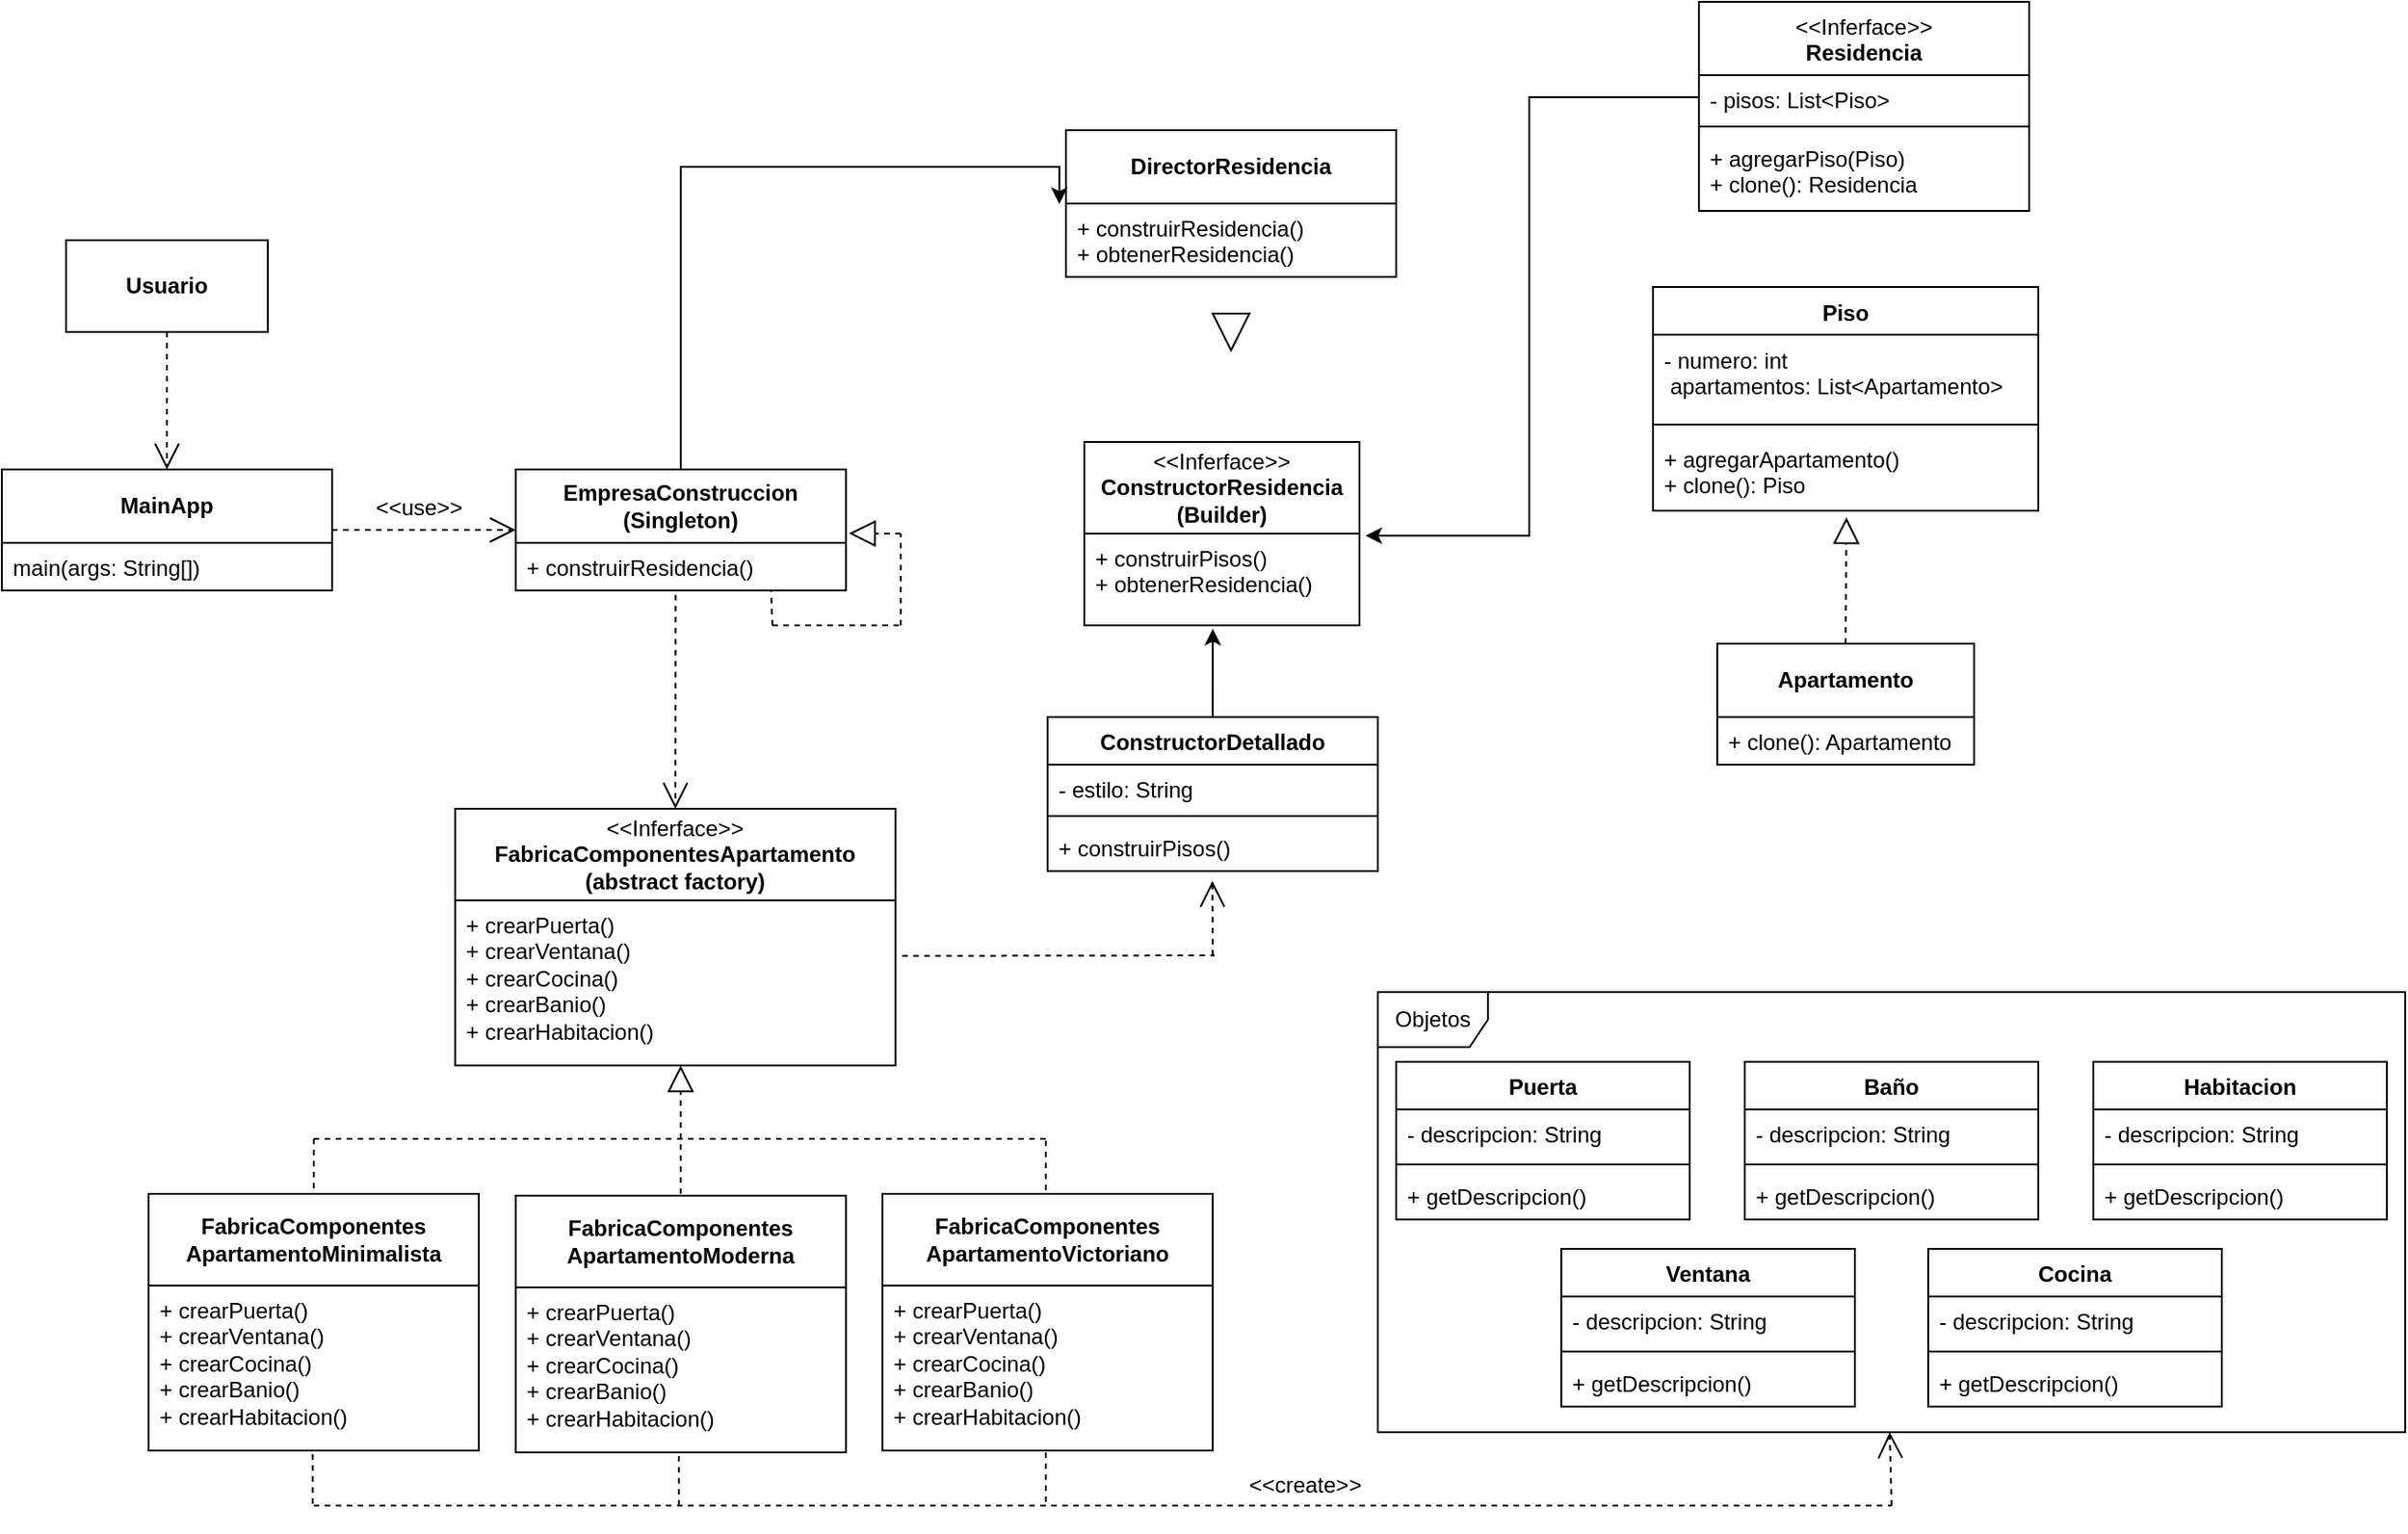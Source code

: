 <mxfile version="26.1.1">
  <diagram id="C5RBs43oDa-KdzZeNtuy" name="Page-1">
    <mxGraphModel dx="1216" dy="501" grid="1" gridSize="10" guides="1" tooltips="1" connect="1" arrows="1" fold="1" page="1" pageScale="1" pageWidth="827" pageHeight="1169" math="0" shadow="0">
      <root>
        <mxCell id="WIyWlLk6GJQsqaUBKTNV-0" />
        <mxCell id="WIyWlLk6GJQsqaUBKTNV-1" parent="WIyWlLk6GJQsqaUBKTNV-0" />
        <mxCell id="4NDoe3Q7L930IOSC8Iq2-6" value="&lt;b&gt;EmpresaConstruccion (Singleton)&lt;/b&gt;" style="swimlane;fontStyle=0;childLayout=stackLayout;horizontal=1;startSize=40;fillColor=none;horizontalStack=0;resizeParent=1;resizeParentMax=0;resizeLast=0;collapsible=1;marginBottom=0;whiteSpace=wrap;html=1;" vertex="1" parent="WIyWlLk6GJQsqaUBKTNV-1">
          <mxGeometry x="310.13" y="335" width="180" height="66" as="geometry">
            <mxRectangle x="310.13" y="335" width="230" height="40" as="alternateBounds" />
          </mxGeometry>
        </mxCell>
        <mxCell id="4NDoe3Q7L930IOSC8Iq2-7" value="&lt;div&gt;+ construirResidencia()&lt;/div&gt;" style="text;strokeColor=none;fillColor=none;align=left;verticalAlign=top;spacingLeft=4;spacingRight=4;overflow=hidden;rotatable=0;points=[[0,0.5],[1,0.5]];portConstraint=eastwest;whiteSpace=wrap;html=1;" vertex="1" parent="4NDoe3Q7L930IOSC8Iq2-6">
          <mxGeometry y="40" width="180" height="26" as="geometry" />
        </mxCell>
        <mxCell id="4NDoe3Q7L930IOSC8Iq2-10" value="&lt;b&gt;Usuario&lt;/b&gt;" style="html=1;whiteSpace=wrap;" vertex="1" parent="WIyWlLk6GJQsqaUBKTNV-1">
          <mxGeometry x="65" y="210" width="110" height="50" as="geometry" />
        </mxCell>
        <mxCell id="4NDoe3Q7L930IOSC8Iq2-17" value="&lt;div&gt;&amp;lt;&amp;lt;Inferface&amp;gt;&amp;gt;&lt;/div&gt;&lt;span style=&quot;font-weight: 700;&quot;&gt;FabricaComponentesApartamento&lt;/span&gt;&lt;div&gt;&lt;b&gt;(abstract factory&lt;/b&gt;&lt;b style=&quot;background-color: transparent; color: light-dark(rgb(0, 0, 0), rgb(255, 255, 255));&quot;&gt;)&lt;/b&gt;&lt;/div&gt;" style="swimlane;fontStyle=0;childLayout=stackLayout;horizontal=1;startSize=50;fillColor=none;horizontalStack=0;resizeParent=1;resizeParentMax=0;resizeLast=0;collapsible=1;marginBottom=0;whiteSpace=wrap;html=1;" vertex="1" parent="WIyWlLk6GJQsqaUBKTNV-1">
          <mxGeometry x="277.13" y="520" width="240" height="140" as="geometry" />
        </mxCell>
        <mxCell id="4NDoe3Q7L930IOSC8Iq2-18" value="&lt;div&gt;+ crearPuerta()&lt;/div&gt;&lt;div&gt;+ crearVentana()&lt;/div&gt;&lt;div&gt;+ crearCocina()&lt;/div&gt;&lt;div&gt;+ crearBanio()&lt;/div&gt;&lt;div&gt;+ crearHabitacion()&lt;/div&gt;" style="text;strokeColor=none;fillColor=none;align=left;verticalAlign=top;spacingLeft=4;spacingRight=4;overflow=hidden;rotatable=0;points=[[0,0.5],[1,0.5]];portConstraint=eastwest;whiteSpace=wrap;html=1;" vertex="1" parent="4NDoe3Q7L930IOSC8Iq2-17">
          <mxGeometry y="50" width="240" height="90" as="geometry" />
        </mxCell>
        <mxCell id="4NDoe3Q7L930IOSC8Iq2-23" value="&lt;b&gt;FabricaComponentes&lt;/b&gt;&lt;div&gt;&lt;b&gt;ApartamentoMinimalista&lt;/b&gt;&lt;/div&gt;" style="swimlane;fontStyle=0;childLayout=stackLayout;horizontal=1;startSize=50;fillColor=none;horizontalStack=0;resizeParent=1;resizeParentMax=0;resizeLast=0;collapsible=1;marginBottom=0;whiteSpace=wrap;html=1;" vertex="1" parent="WIyWlLk6GJQsqaUBKTNV-1">
          <mxGeometry x="110" y="730" width="180" height="140" as="geometry" />
        </mxCell>
        <mxCell id="4NDoe3Q7L930IOSC8Iq2-24" value="&lt;div&gt;+ crearPuerta()&lt;/div&gt;&lt;div&gt;+ crearVentana()&lt;/div&gt;&lt;div&gt;+ crearCocina()&lt;/div&gt;&lt;div&gt;+ crearBanio()&lt;/div&gt;&lt;div&gt;+ crearHabitacion()&lt;/div&gt;" style="text;strokeColor=none;fillColor=none;align=left;verticalAlign=top;spacingLeft=4;spacingRight=4;overflow=hidden;rotatable=0;points=[[0,0.5],[1,0.5]];portConstraint=eastwest;whiteSpace=wrap;html=1;" vertex="1" parent="4NDoe3Q7L930IOSC8Iq2-23">
          <mxGeometry y="50" width="180" height="90" as="geometry" />
        </mxCell>
        <mxCell id="4NDoe3Q7L930IOSC8Iq2-25" value="&lt;b&gt;FabricaComponentes&lt;/b&gt;&lt;div&gt;&lt;b&gt;ApartamentoModerna&lt;/b&gt;&lt;/div&gt;" style="swimlane;fontStyle=0;childLayout=stackLayout;horizontal=1;startSize=50;fillColor=none;horizontalStack=0;resizeParent=1;resizeParentMax=0;resizeLast=0;collapsible=1;marginBottom=0;whiteSpace=wrap;html=1;" vertex="1" parent="WIyWlLk6GJQsqaUBKTNV-1">
          <mxGeometry x="310.13" y="731" width="180" height="140" as="geometry" />
        </mxCell>
        <mxCell id="4NDoe3Q7L930IOSC8Iq2-26" value="&lt;div&gt;+ crearPuerta()&lt;/div&gt;&lt;div&gt;+ crearVentana()&lt;/div&gt;&lt;div&gt;+ crearCocina()&lt;/div&gt;&lt;div&gt;+ crearBanio()&lt;/div&gt;&lt;div&gt;+ crearHabitacion()&lt;/div&gt;" style="text;strokeColor=none;fillColor=none;align=left;verticalAlign=top;spacingLeft=4;spacingRight=4;overflow=hidden;rotatable=0;points=[[0,0.5],[1,0.5]];portConstraint=eastwest;whiteSpace=wrap;html=1;" vertex="1" parent="4NDoe3Q7L930IOSC8Iq2-25">
          <mxGeometry y="50" width="180" height="90" as="geometry" />
        </mxCell>
        <mxCell id="4NDoe3Q7L930IOSC8Iq2-27" value="&lt;b&gt;FabricaComponentes&lt;/b&gt;&lt;div&gt;&lt;b&gt;ApartamentoVictoriano&lt;/b&gt;&lt;/div&gt;" style="swimlane;fontStyle=0;childLayout=stackLayout;horizontal=1;startSize=50;fillColor=none;horizontalStack=0;resizeParent=1;resizeParentMax=0;resizeLast=0;collapsible=1;marginBottom=0;whiteSpace=wrap;html=1;" vertex="1" parent="WIyWlLk6GJQsqaUBKTNV-1">
          <mxGeometry x="510" y="730" width="180" height="140" as="geometry" />
        </mxCell>
        <mxCell id="4NDoe3Q7L930IOSC8Iq2-28" value="&lt;div&gt;+ crearPuerta()&lt;/div&gt;&lt;div&gt;+ crearVentana()&lt;/div&gt;&lt;div&gt;+ crearCocina()&lt;/div&gt;&lt;div&gt;+ crearBanio()&lt;/div&gt;&lt;div&gt;+ crearHabitacion()&lt;/div&gt;" style="text;strokeColor=none;fillColor=none;align=left;verticalAlign=top;spacingLeft=4;spacingRight=4;overflow=hidden;rotatable=0;points=[[0,0.5],[1,0.5]];portConstraint=eastwest;whiteSpace=wrap;html=1;" vertex="1" parent="4NDoe3Q7L930IOSC8Iq2-27">
          <mxGeometry y="50" width="180" height="90" as="geometry" />
        </mxCell>
        <mxCell id="4NDoe3Q7L930IOSC8Iq2-44" value="Cocina" style="swimlane;fontStyle=1;align=center;verticalAlign=top;childLayout=stackLayout;horizontal=1;startSize=26;horizontalStack=0;resizeParent=1;resizeParentMax=0;resizeLast=0;collapsible=1;marginBottom=0;whiteSpace=wrap;html=1;" vertex="1" parent="WIyWlLk6GJQsqaUBKTNV-1">
          <mxGeometry x="1080" y="760" width="160" height="86" as="geometry" />
        </mxCell>
        <mxCell id="4NDoe3Q7L930IOSC8Iq2-45" value="- descripcion: String" style="text;strokeColor=none;fillColor=none;align=left;verticalAlign=top;spacingLeft=4;spacingRight=4;overflow=hidden;rotatable=0;points=[[0,0.5],[1,0.5]];portConstraint=eastwest;whiteSpace=wrap;html=1;" vertex="1" parent="4NDoe3Q7L930IOSC8Iq2-44">
          <mxGeometry y="26" width="160" height="26" as="geometry" />
        </mxCell>
        <mxCell id="4NDoe3Q7L930IOSC8Iq2-46" value="" style="line;strokeWidth=1;fillColor=none;align=left;verticalAlign=middle;spacingTop=-1;spacingLeft=3;spacingRight=3;rotatable=0;labelPosition=right;points=[];portConstraint=eastwest;strokeColor=inherit;" vertex="1" parent="4NDoe3Q7L930IOSC8Iq2-44">
          <mxGeometry y="52" width="160" height="8" as="geometry" />
        </mxCell>
        <mxCell id="4NDoe3Q7L930IOSC8Iq2-47" value="+ getDescripcion()" style="text;strokeColor=none;fillColor=none;align=left;verticalAlign=top;spacingLeft=4;spacingRight=4;overflow=hidden;rotatable=0;points=[[0,0.5],[1,0.5]];portConstraint=eastwest;whiteSpace=wrap;html=1;" vertex="1" parent="4NDoe3Q7L930IOSC8Iq2-44">
          <mxGeometry y="60" width="160" height="26" as="geometry" />
        </mxCell>
        <mxCell id="4NDoe3Q7L930IOSC8Iq2-48" value="Baño" style="swimlane;fontStyle=1;align=center;verticalAlign=top;childLayout=stackLayout;horizontal=1;startSize=26;horizontalStack=0;resizeParent=1;resizeParentMax=0;resizeLast=0;collapsible=1;marginBottom=0;whiteSpace=wrap;html=1;" vertex="1" parent="WIyWlLk6GJQsqaUBKTNV-1">
          <mxGeometry x="980.0" y="658" width="160" height="86" as="geometry" />
        </mxCell>
        <mxCell id="4NDoe3Q7L930IOSC8Iq2-49" value="- descripcion: String" style="text;strokeColor=none;fillColor=none;align=left;verticalAlign=top;spacingLeft=4;spacingRight=4;overflow=hidden;rotatable=0;points=[[0,0.5],[1,0.5]];portConstraint=eastwest;whiteSpace=wrap;html=1;" vertex="1" parent="4NDoe3Q7L930IOSC8Iq2-48">
          <mxGeometry y="26" width="160" height="26" as="geometry" />
        </mxCell>
        <mxCell id="4NDoe3Q7L930IOSC8Iq2-50" value="" style="line;strokeWidth=1;fillColor=none;align=left;verticalAlign=middle;spacingTop=-1;spacingLeft=3;spacingRight=3;rotatable=0;labelPosition=right;points=[];portConstraint=eastwest;strokeColor=inherit;" vertex="1" parent="4NDoe3Q7L930IOSC8Iq2-48">
          <mxGeometry y="52" width="160" height="8" as="geometry" />
        </mxCell>
        <mxCell id="4NDoe3Q7L930IOSC8Iq2-51" value="+ getDescripcion()" style="text;strokeColor=none;fillColor=none;align=left;verticalAlign=top;spacingLeft=4;spacingRight=4;overflow=hidden;rotatable=0;points=[[0,0.5],[1,0.5]];portConstraint=eastwest;whiteSpace=wrap;html=1;" vertex="1" parent="4NDoe3Q7L930IOSC8Iq2-48">
          <mxGeometry y="60" width="160" height="26" as="geometry" />
        </mxCell>
        <mxCell id="4NDoe3Q7L930IOSC8Iq2-56" value="&lt;div&gt;&amp;lt;&amp;lt;Inferface&amp;gt;&amp;gt;&lt;/div&gt;&lt;b&gt;ConstructorResidencia&lt;/b&gt;&lt;div&gt;&lt;b&gt;(Builder)&lt;/b&gt;&lt;/div&gt;" style="swimlane;fontStyle=0;childLayout=stackLayout;horizontal=1;startSize=50;fillColor=none;horizontalStack=0;resizeParent=1;resizeParentMax=0;resizeLast=0;collapsible=1;marginBottom=0;whiteSpace=wrap;html=1;" vertex="1" parent="WIyWlLk6GJQsqaUBKTNV-1">
          <mxGeometry x="620" y="320" width="150" height="100" as="geometry" />
        </mxCell>
        <mxCell id="4NDoe3Q7L930IOSC8Iq2-57" value="&lt;div&gt;+ construirPisos()&lt;/div&gt;&lt;div&gt;&lt;span style=&quot;background-color: transparent; color: light-dark(rgb(0, 0, 0), rgb(255, 255, 255));&quot;&gt;+ obtenerResidencia()&lt;/span&gt;&lt;/div&gt;" style="text;strokeColor=none;fillColor=none;align=left;verticalAlign=top;spacingLeft=4;spacingRight=4;overflow=hidden;rotatable=0;points=[[0,0.5],[1,0.5]];portConstraint=eastwest;whiteSpace=wrap;html=1;" vertex="1" parent="4NDoe3Q7L930IOSC8Iq2-56">
          <mxGeometry y="50" width="150" height="50" as="geometry" />
        </mxCell>
        <mxCell id="4NDoe3Q7L930IOSC8Iq2-61" value="" style="triangle;whiteSpace=wrap;html=1;rotation=90;" vertex="1" parent="WIyWlLk6GJQsqaUBKTNV-1">
          <mxGeometry x="690" y="250" width="20" height="20" as="geometry" />
        </mxCell>
        <mxCell id="4NDoe3Q7L930IOSC8Iq2-63" value="ConstructorDetallado" style="swimlane;fontStyle=1;align=center;verticalAlign=top;childLayout=stackLayout;horizontal=1;startSize=26;horizontalStack=0;resizeParent=1;resizeParentMax=0;resizeLast=0;collapsible=1;marginBottom=0;whiteSpace=wrap;html=1;" vertex="1" parent="WIyWlLk6GJQsqaUBKTNV-1">
          <mxGeometry x="600" y="470" width="180" height="84" as="geometry" />
        </mxCell>
        <mxCell id="4NDoe3Q7L930IOSC8Iq2-64" value="&lt;div&gt;&lt;span style=&quot;background-color: transparent; color: light-dark(rgb(0, 0, 0), rgb(255, 255, 255));&quot;&gt;- estilo: String&lt;/span&gt;&lt;/div&gt;" style="text;strokeColor=none;fillColor=none;align=left;verticalAlign=top;spacingLeft=4;spacingRight=4;overflow=hidden;rotatable=0;points=[[0,0.5],[1,0.5]];portConstraint=eastwest;whiteSpace=wrap;html=1;" vertex="1" parent="4NDoe3Q7L930IOSC8Iq2-63">
          <mxGeometry y="26" width="180" height="24" as="geometry" />
        </mxCell>
        <mxCell id="4NDoe3Q7L930IOSC8Iq2-65" value="" style="line;strokeWidth=1;fillColor=none;align=left;verticalAlign=middle;spacingTop=-1;spacingLeft=3;spacingRight=3;rotatable=0;labelPosition=right;points=[];portConstraint=eastwest;strokeColor=inherit;" vertex="1" parent="4NDoe3Q7L930IOSC8Iq2-63">
          <mxGeometry y="50" width="180" height="8" as="geometry" />
        </mxCell>
        <mxCell id="4NDoe3Q7L930IOSC8Iq2-66" value="+ construirPisos()" style="text;strokeColor=none;fillColor=none;align=left;verticalAlign=top;spacingLeft=4;spacingRight=4;overflow=hidden;rotatable=0;points=[[0,0.5],[1,0.5]];portConstraint=eastwest;whiteSpace=wrap;html=1;" vertex="1" parent="4NDoe3Q7L930IOSC8Iq2-63">
          <mxGeometry y="58" width="180" height="26" as="geometry" />
        </mxCell>
        <mxCell id="4NDoe3Q7L930IOSC8Iq2-71" value="&lt;b&gt;DirectorResidencia&lt;/b&gt;" style="swimlane;fontStyle=0;childLayout=stackLayout;horizontal=1;startSize=40;fillColor=none;horizontalStack=0;resizeParent=1;resizeParentMax=0;resizeLast=0;collapsible=1;marginBottom=0;whiteSpace=wrap;html=1;" vertex="1" parent="WIyWlLk6GJQsqaUBKTNV-1">
          <mxGeometry x="610" y="150" width="180" height="80" as="geometry" />
        </mxCell>
        <mxCell id="4NDoe3Q7L930IOSC8Iq2-72" value="&lt;div&gt;+ construirResidencia()&lt;/div&gt;&lt;div&gt;&lt;span style=&quot;background-color: transparent; color: light-dark(rgb(0, 0, 0), rgb(255, 255, 255));&quot;&gt;+ obtenerResidencia()&lt;/span&gt;&lt;/div&gt;" style="text;strokeColor=none;fillColor=none;align=left;verticalAlign=top;spacingLeft=4;spacingRight=4;overflow=hidden;rotatable=0;points=[[0,0.5],[1,0.5]];portConstraint=eastwest;whiteSpace=wrap;html=1;" vertex="1" parent="4NDoe3Q7L930IOSC8Iq2-71">
          <mxGeometry y="40" width="180" height="40" as="geometry" />
        </mxCell>
        <mxCell id="4NDoe3Q7L930IOSC8Iq2-75" value="&lt;div&gt;&lt;span style=&quot;font-weight: 400;&quot;&gt;&amp;lt;&amp;lt;Inferface&amp;gt;&amp;gt;&lt;/span&gt;&lt;/div&gt;Residencia" style="swimlane;fontStyle=1;align=center;verticalAlign=top;childLayout=stackLayout;horizontal=1;startSize=40;horizontalStack=0;resizeParent=1;resizeParentMax=0;resizeLast=0;collapsible=1;marginBottom=0;whiteSpace=wrap;html=1;" vertex="1" parent="WIyWlLk6GJQsqaUBKTNV-1">
          <mxGeometry x="955" y="80" width="180" height="114" as="geometry" />
        </mxCell>
        <mxCell id="4NDoe3Q7L930IOSC8Iq2-76" value="- pisos: List&amp;lt;Piso&amp;gt;" style="text;strokeColor=none;fillColor=none;align=left;verticalAlign=top;spacingLeft=4;spacingRight=4;overflow=hidden;rotatable=0;points=[[0,0.5],[1,0.5]];portConstraint=eastwest;whiteSpace=wrap;html=1;" vertex="1" parent="4NDoe3Q7L930IOSC8Iq2-75">
          <mxGeometry y="40" width="180" height="24" as="geometry" />
        </mxCell>
        <mxCell id="4NDoe3Q7L930IOSC8Iq2-77" value="" style="line;strokeWidth=1;fillColor=none;align=left;verticalAlign=middle;spacingTop=-1;spacingLeft=3;spacingRight=3;rotatable=0;labelPosition=right;points=[];portConstraint=eastwest;strokeColor=inherit;" vertex="1" parent="4NDoe3Q7L930IOSC8Iq2-75">
          <mxGeometry y="64" width="180" height="8" as="geometry" />
        </mxCell>
        <mxCell id="4NDoe3Q7L930IOSC8Iq2-78" value="&lt;div&gt;+ agregarPiso(Piso)&lt;/div&gt;&lt;div&gt;+ clone(): Residencia&lt;/div&gt;" style="text;strokeColor=none;fillColor=none;align=left;verticalAlign=top;spacingLeft=4;spacingRight=4;overflow=hidden;rotatable=0;points=[[0,0.5],[1,0.5]];portConstraint=eastwest;whiteSpace=wrap;html=1;" vertex="1" parent="4NDoe3Q7L930IOSC8Iq2-75">
          <mxGeometry y="72" width="180" height="42" as="geometry" />
        </mxCell>
        <mxCell id="4NDoe3Q7L930IOSC8Iq2-79" value="Piso" style="swimlane;fontStyle=1;align=center;verticalAlign=top;childLayout=stackLayout;horizontal=1;startSize=26;horizontalStack=0;resizeParent=1;resizeParentMax=0;resizeLast=0;collapsible=1;marginBottom=0;whiteSpace=wrap;html=1;" vertex="1" parent="WIyWlLk6GJQsqaUBKTNV-1">
          <mxGeometry x="930" y="235.5" width="210" height="122" as="geometry" />
        </mxCell>
        <mxCell id="4NDoe3Q7L930IOSC8Iq2-80" value="&lt;div&gt;- numero: int&lt;/div&gt;&lt;div&gt;&lt;span style=&quot;background-color: transparent; color: light-dark(rgb(0, 0, 0), rgb(255, 255, 255));&quot;&gt;&amp;nbsp;apartamentos: List&amp;lt;Apartamento&amp;gt;&lt;/span&gt;&lt;/div&gt;" style="text;strokeColor=none;fillColor=none;align=left;verticalAlign=top;spacingLeft=4;spacingRight=4;overflow=hidden;rotatable=0;points=[[0,0.5],[1,0.5]];portConstraint=eastwest;whiteSpace=wrap;html=1;" vertex="1" parent="4NDoe3Q7L930IOSC8Iq2-79">
          <mxGeometry y="26" width="210" height="44" as="geometry" />
        </mxCell>
        <mxCell id="4NDoe3Q7L930IOSC8Iq2-81" value="" style="line;strokeWidth=1;fillColor=none;align=left;verticalAlign=middle;spacingTop=-1;spacingLeft=3;spacingRight=3;rotatable=0;labelPosition=right;points=[];portConstraint=eastwest;strokeColor=inherit;" vertex="1" parent="4NDoe3Q7L930IOSC8Iq2-79">
          <mxGeometry y="70" width="210" height="10" as="geometry" />
        </mxCell>
        <mxCell id="4NDoe3Q7L930IOSC8Iq2-82" value="&lt;div&gt;+ agregarApartamento()&lt;/div&gt;&lt;div&gt;+ clone(): Piso&lt;/div&gt;" style="text;strokeColor=none;fillColor=none;align=left;verticalAlign=top;spacingLeft=4;spacingRight=4;overflow=hidden;rotatable=0;points=[[0,0.5],[1,0.5]];portConstraint=eastwest;whiteSpace=wrap;html=1;" vertex="1" parent="4NDoe3Q7L930IOSC8Iq2-79">
          <mxGeometry y="80" width="210" height="42" as="geometry" />
        </mxCell>
        <mxCell id="4NDoe3Q7L930IOSC8Iq2-91" value="" style="endArrow=classic;html=1;rounded=0;exitX=0.5;exitY=0;exitDx=0;exitDy=0;entryX=0.467;entryY=1.038;entryDx=0;entryDy=0;entryPerimeter=0;" edge="1" parent="WIyWlLk6GJQsqaUBKTNV-1" source="4NDoe3Q7L930IOSC8Iq2-63" target="4NDoe3Q7L930IOSC8Iq2-57">
          <mxGeometry width="50" height="50" relative="1" as="geometry">
            <mxPoint x="680" y="410" as="sourcePoint" />
            <mxPoint x="730" y="360" as="targetPoint" />
          </mxGeometry>
        </mxCell>
        <mxCell id="4NDoe3Q7L930IOSC8Iq2-92" style="edgeStyle=orthogonalEdgeStyle;rounded=0;orthogonalLoop=1;jettySize=auto;html=1;entryX=-0.02;entryY=0.006;entryDx=0;entryDy=0;entryPerimeter=0;" edge="1" parent="WIyWlLk6GJQsqaUBKTNV-1" source="4NDoe3Q7L930IOSC8Iq2-6" target="4NDoe3Q7L930IOSC8Iq2-72">
          <mxGeometry relative="1" as="geometry" />
        </mxCell>
        <mxCell id="4NDoe3Q7L930IOSC8Iq2-99" value="Objetos" style="shape=umlFrame;whiteSpace=wrap;html=1;pointerEvents=0;" vertex="1" parent="WIyWlLk6GJQsqaUBKTNV-1">
          <mxGeometry x="780" y="620" width="560" height="240" as="geometry" />
        </mxCell>
        <mxCell id="4NDoe3Q7L930IOSC8Iq2-101" value="&lt;b&gt;MainApp&lt;/b&gt;" style="swimlane;fontStyle=0;childLayout=stackLayout;horizontal=1;startSize=40;fillColor=none;horizontalStack=0;resizeParent=1;resizeParentMax=0;resizeLast=0;collapsible=1;marginBottom=0;whiteSpace=wrap;html=1;" vertex="1" parent="WIyWlLk6GJQsqaUBKTNV-1">
          <mxGeometry x="30.0" y="335" width="180" height="66" as="geometry" />
        </mxCell>
        <mxCell id="4NDoe3Q7L930IOSC8Iq2-102" value="&lt;div&gt;main(args: String[])&lt;/div&gt;" style="text;strokeColor=none;fillColor=none;align=left;verticalAlign=top;spacingLeft=4;spacingRight=4;overflow=hidden;rotatable=0;points=[[0,0.5],[1,0.5]];portConstraint=eastwest;whiteSpace=wrap;html=1;" vertex="1" parent="4NDoe3Q7L930IOSC8Iq2-101">
          <mxGeometry y="40" width="180" height="26" as="geometry" />
        </mxCell>
        <mxCell id="4NDoe3Q7L930IOSC8Iq2-105" style="edgeStyle=orthogonalEdgeStyle;rounded=0;orthogonalLoop=1;jettySize=auto;html=1;entryX=1.022;entryY=0.022;entryDx=0;entryDy=0;entryPerimeter=0;" edge="1" parent="WIyWlLk6GJQsqaUBKTNV-1" source="4NDoe3Q7L930IOSC8Iq2-76" target="4NDoe3Q7L930IOSC8Iq2-57">
          <mxGeometry relative="1" as="geometry" />
        </mxCell>
        <mxCell id="4NDoe3Q7L930IOSC8Iq2-112" value="" style="endArrow=open;endSize=12;dashed=1;html=1;rounded=0;exitX=0.5;exitY=1;exitDx=0;exitDy=0;entryX=0.5;entryY=0;entryDx=0;entryDy=0;" edge="1" parent="WIyWlLk6GJQsqaUBKTNV-1" source="4NDoe3Q7L930IOSC8Iq2-10" target="4NDoe3Q7L930IOSC8Iq2-101">
          <mxGeometry width="160" relative="1" as="geometry">
            <mxPoint x="100" y="279.17" as="sourcePoint" />
            <mxPoint x="260" y="279.17" as="targetPoint" />
          </mxGeometry>
        </mxCell>
        <mxCell id="4NDoe3Q7L930IOSC8Iq2-113" value="" style="endArrow=open;endSize=12;dashed=1;html=1;rounded=0;exitX=1;exitY=0.5;exitDx=0;exitDy=0;entryX=0;entryY=0.5;entryDx=0;entryDy=0;" edge="1" parent="WIyWlLk6GJQsqaUBKTNV-1" source="4NDoe3Q7L930IOSC8Iq2-101" target="4NDoe3Q7L930IOSC8Iq2-6">
          <mxGeometry width="160" relative="1" as="geometry">
            <mxPoint x="150" y="270" as="sourcePoint" />
            <mxPoint x="150" y="345" as="targetPoint" />
          </mxGeometry>
        </mxCell>
        <mxCell id="4NDoe3Q7L930IOSC8Iq2-116" value="&lt;span style=&quot;font-weight: 400;&quot;&gt;&amp;lt;&amp;lt;use&amp;gt;&amp;gt;&lt;/span&gt;" style="text;align=center;fontStyle=1;verticalAlign=middle;spacingLeft=3;spacingRight=3;strokeColor=none;rotatable=0;points=[[0,0.5],[1,0.5]];portConstraint=eastwest;html=1;" vertex="1" parent="WIyWlLk6GJQsqaUBKTNV-1">
          <mxGeometry x="217" y="343" width="80" height="26" as="geometry" />
        </mxCell>
        <mxCell id="4NDoe3Q7L930IOSC8Iq2-117" value="" style="endArrow=block;dashed=1;endFill=0;endSize=12;html=1;rounded=0;entryX=1.009;entryY=-0.197;entryDx=0;entryDy=0;entryPerimeter=0;" edge="1" parent="WIyWlLk6GJQsqaUBKTNV-1" target="4NDoe3Q7L930IOSC8Iq2-7">
          <mxGeometry width="160" relative="1" as="geometry">
            <mxPoint x="520" y="370" as="sourcePoint" />
            <mxPoint x="550" y="380" as="targetPoint" />
          </mxGeometry>
        </mxCell>
        <mxCell id="4NDoe3Q7L930IOSC8Iq2-119" value="" style="endArrow=none;dashed=1;html=1;rounded=0;entryX=0.773;entryY=1.024;entryDx=0;entryDy=0;entryPerimeter=0;" edge="1" parent="WIyWlLk6GJQsqaUBKTNV-1" target="4NDoe3Q7L930IOSC8Iq2-7">
          <mxGeometry width="50" height="50" relative="1" as="geometry">
            <mxPoint x="450" y="420" as="sourcePoint" />
            <mxPoint x="530" y="420" as="targetPoint" />
          </mxGeometry>
        </mxCell>
        <mxCell id="4NDoe3Q7L930IOSC8Iq2-120" value="" style="endArrow=none;dashed=1;html=1;rounded=0;" edge="1" parent="WIyWlLk6GJQsqaUBKTNV-1">
          <mxGeometry width="50" height="50" relative="1" as="geometry">
            <mxPoint x="450" y="420" as="sourcePoint" />
            <mxPoint x="520" y="420" as="targetPoint" />
          </mxGeometry>
        </mxCell>
        <mxCell id="4NDoe3Q7L930IOSC8Iq2-121" value="" style="endArrow=none;dashed=1;html=1;rounded=0;" edge="1" parent="WIyWlLk6GJQsqaUBKTNV-1">
          <mxGeometry width="50" height="50" relative="1" as="geometry">
            <mxPoint x="520" y="420" as="sourcePoint" />
            <mxPoint x="520" y="370" as="targetPoint" />
          </mxGeometry>
        </mxCell>
        <mxCell id="4NDoe3Q7L930IOSC8Iq2-124" value="" style="endArrow=open;endSize=12;dashed=1;html=1;rounded=0;exitX=0.484;exitY=1.089;exitDx=0;exitDy=0;exitPerimeter=0;entryX=0.5;entryY=0;entryDx=0;entryDy=0;" edge="1" parent="WIyWlLk6GJQsqaUBKTNV-1" source="4NDoe3Q7L930IOSC8Iq2-7" target="4NDoe3Q7L930IOSC8Iq2-17">
          <mxGeometry width="160" relative="1" as="geometry">
            <mxPoint x="330" y="510" as="sourcePoint" />
            <mxPoint x="490" y="510" as="targetPoint" />
          </mxGeometry>
        </mxCell>
        <mxCell id="4NDoe3Q7L930IOSC8Iq2-125" value="&lt;span style=&quot;font-weight: 400;&quot;&gt;&amp;lt;&amp;lt;create&amp;gt;&amp;gt;&lt;/span&gt;" style="text;align=center;fontStyle=1;verticalAlign=middle;spacingLeft=3;spacingRight=3;strokeColor=none;rotatable=0;points=[[0,0.5],[1,0.5]];portConstraint=eastwest;html=1;" vertex="1" parent="WIyWlLk6GJQsqaUBKTNV-1">
          <mxGeometry x="700" y="876" width="80" height="26" as="geometry" />
        </mxCell>
        <mxCell id="4NDoe3Q7L930IOSC8Iq2-127" value="" style="endArrow=block;dashed=1;endFill=0;endSize=12;html=1;rounded=0;" edge="1" parent="WIyWlLk6GJQsqaUBKTNV-1">
          <mxGeometry width="160" relative="1" as="geometry">
            <mxPoint x="400" y="700" as="sourcePoint" />
            <mxPoint x="400" y="660" as="targetPoint" />
          </mxGeometry>
        </mxCell>
        <mxCell id="4NDoe3Q7L930IOSC8Iq2-130" value="" style="endArrow=none;dashed=1;html=1;rounded=0;" edge="1" parent="WIyWlLk6GJQsqaUBKTNV-1">
          <mxGeometry width="50" height="50" relative="1" as="geometry">
            <mxPoint x="200" y="700" as="sourcePoint" />
            <mxPoint x="600" y="700" as="targetPoint" />
          </mxGeometry>
        </mxCell>
        <mxCell id="4NDoe3Q7L930IOSC8Iq2-131" value="" style="endArrow=none;dashed=1;html=1;rounded=0;" edge="1" parent="WIyWlLk6GJQsqaUBKTNV-1">
          <mxGeometry width="50" height="50" relative="1" as="geometry">
            <mxPoint x="400" y="730" as="sourcePoint" />
            <mxPoint x="400" y="700" as="targetPoint" />
          </mxGeometry>
        </mxCell>
        <mxCell id="4NDoe3Q7L930IOSC8Iq2-132" value="" style="endArrow=none;dashed=1;html=1;rounded=0;" edge="1" parent="WIyWlLk6GJQsqaUBKTNV-1">
          <mxGeometry width="50" height="50" relative="1" as="geometry">
            <mxPoint x="599" y="728" as="sourcePoint" />
            <mxPoint x="599" y="698" as="targetPoint" />
          </mxGeometry>
        </mxCell>
        <mxCell id="4NDoe3Q7L930IOSC8Iq2-133" value="" style="endArrow=none;dashed=1;html=1;rounded=0;" edge="1" parent="WIyWlLk6GJQsqaUBKTNV-1">
          <mxGeometry width="50" height="50" relative="1" as="geometry">
            <mxPoint x="200" y="727" as="sourcePoint" />
            <mxPoint x="200" y="697" as="targetPoint" />
          </mxGeometry>
        </mxCell>
        <mxCell id="4NDoe3Q7L930IOSC8Iq2-135" value="" style="endArrow=open;endSize=12;dashed=1;html=1;rounded=0;entryX=0.499;entryY=1.207;entryDx=0;entryDy=0;entryPerimeter=0;" edge="1" parent="WIyWlLk6GJQsqaUBKTNV-1" target="4NDoe3Q7L930IOSC8Iq2-66">
          <mxGeometry width="160" relative="1" as="geometry">
            <mxPoint x="690" y="600" as="sourcePoint" />
            <mxPoint x="740" y="630" as="targetPoint" />
          </mxGeometry>
        </mxCell>
        <mxCell id="4NDoe3Q7L930IOSC8Iq2-136" value="" style="endArrow=none;dashed=1;html=1;rounded=0;exitX=1.011;exitY=0.292;exitDx=0;exitDy=0;exitPerimeter=0;" edge="1" parent="WIyWlLk6GJQsqaUBKTNV-1">
          <mxGeometry width="50" height="50" relative="1" as="geometry">
            <mxPoint x="520.77" y="600.28" as="sourcePoint" />
            <mxPoint x="691" y="600" as="targetPoint" />
          </mxGeometry>
        </mxCell>
        <mxCell id="4NDoe3Q7L930IOSC8Iq2-141" value="Habitacion" style="swimlane;fontStyle=1;align=center;verticalAlign=top;childLayout=stackLayout;horizontal=1;startSize=26;horizontalStack=0;resizeParent=1;resizeParentMax=0;resizeLast=0;collapsible=1;marginBottom=0;whiteSpace=wrap;html=1;" vertex="1" parent="WIyWlLk6GJQsqaUBKTNV-1">
          <mxGeometry x="1170" y="658" width="160" height="86" as="geometry" />
        </mxCell>
        <mxCell id="4NDoe3Q7L930IOSC8Iq2-142" value="- descripcion: String" style="text;strokeColor=none;fillColor=none;align=left;verticalAlign=top;spacingLeft=4;spacingRight=4;overflow=hidden;rotatable=0;points=[[0,0.5],[1,0.5]];portConstraint=eastwest;whiteSpace=wrap;html=1;" vertex="1" parent="4NDoe3Q7L930IOSC8Iq2-141">
          <mxGeometry y="26" width="160" height="26" as="geometry" />
        </mxCell>
        <mxCell id="4NDoe3Q7L930IOSC8Iq2-143" value="" style="line;strokeWidth=1;fillColor=none;align=left;verticalAlign=middle;spacingTop=-1;spacingLeft=3;spacingRight=3;rotatable=0;labelPosition=right;points=[];portConstraint=eastwest;strokeColor=inherit;" vertex="1" parent="4NDoe3Q7L930IOSC8Iq2-141">
          <mxGeometry y="52" width="160" height="8" as="geometry" />
        </mxCell>
        <mxCell id="4NDoe3Q7L930IOSC8Iq2-144" value="+ getDescripcion()" style="text;strokeColor=none;fillColor=none;align=left;verticalAlign=top;spacingLeft=4;spacingRight=4;overflow=hidden;rotatable=0;points=[[0,0.5],[1,0.5]];portConstraint=eastwest;whiteSpace=wrap;html=1;" vertex="1" parent="4NDoe3Q7L930IOSC8Iq2-141">
          <mxGeometry y="60" width="160" height="26" as="geometry" />
        </mxCell>
        <mxCell id="4NDoe3Q7L930IOSC8Iq2-145" value="Ventana" style="swimlane;fontStyle=1;align=center;verticalAlign=top;childLayout=stackLayout;horizontal=1;startSize=26;horizontalStack=0;resizeParent=1;resizeParentMax=0;resizeLast=0;collapsible=1;marginBottom=0;whiteSpace=wrap;html=1;" vertex="1" parent="WIyWlLk6GJQsqaUBKTNV-1">
          <mxGeometry x="880" y="760" width="160" height="86" as="geometry" />
        </mxCell>
        <mxCell id="4NDoe3Q7L930IOSC8Iq2-146" value="- descripcion: String" style="text;strokeColor=none;fillColor=none;align=left;verticalAlign=top;spacingLeft=4;spacingRight=4;overflow=hidden;rotatable=0;points=[[0,0.5],[1,0.5]];portConstraint=eastwest;whiteSpace=wrap;html=1;" vertex="1" parent="4NDoe3Q7L930IOSC8Iq2-145">
          <mxGeometry y="26" width="160" height="26" as="geometry" />
        </mxCell>
        <mxCell id="4NDoe3Q7L930IOSC8Iq2-147" value="" style="line;strokeWidth=1;fillColor=none;align=left;verticalAlign=middle;spacingTop=-1;spacingLeft=3;spacingRight=3;rotatable=0;labelPosition=right;points=[];portConstraint=eastwest;strokeColor=inherit;" vertex="1" parent="4NDoe3Q7L930IOSC8Iq2-145">
          <mxGeometry y="52" width="160" height="8" as="geometry" />
        </mxCell>
        <mxCell id="4NDoe3Q7L930IOSC8Iq2-148" value="+ getDescripcion()" style="text;strokeColor=none;fillColor=none;align=left;verticalAlign=top;spacingLeft=4;spacingRight=4;overflow=hidden;rotatable=0;points=[[0,0.5],[1,0.5]];portConstraint=eastwest;whiteSpace=wrap;html=1;" vertex="1" parent="4NDoe3Q7L930IOSC8Iq2-145">
          <mxGeometry y="60" width="160" height="26" as="geometry" />
        </mxCell>
        <mxCell id="4NDoe3Q7L930IOSC8Iq2-149" value="Puerta" style="swimlane;fontStyle=1;align=center;verticalAlign=top;childLayout=stackLayout;horizontal=1;startSize=26;horizontalStack=0;resizeParent=1;resizeParentMax=0;resizeLast=0;collapsible=1;marginBottom=0;whiteSpace=wrap;html=1;" vertex="1" parent="WIyWlLk6GJQsqaUBKTNV-1">
          <mxGeometry x="790" y="658" width="160" height="86" as="geometry" />
        </mxCell>
        <mxCell id="4NDoe3Q7L930IOSC8Iq2-150" value="- descripcion: String" style="text;strokeColor=none;fillColor=none;align=left;verticalAlign=top;spacingLeft=4;spacingRight=4;overflow=hidden;rotatable=0;points=[[0,0.5],[1,0.5]];portConstraint=eastwest;whiteSpace=wrap;html=1;" vertex="1" parent="4NDoe3Q7L930IOSC8Iq2-149">
          <mxGeometry y="26" width="160" height="26" as="geometry" />
        </mxCell>
        <mxCell id="4NDoe3Q7L930IOSC8Iq2-151" value="" style="line;strokeWidth=1;fillColor=none;align=left;verticalAlign=middle;spacingTop=-1;spacingLeft=3;spacingRight=3;rotatable=0;labelPosition=right;points=[];portConstraint=eastwest;strokeColor=inherit;" vertex="1" parent="4NDoe3Q7L930IOSC8Iq2-149">
          <mxGeometry y="52" width="160" height="8" as="geometry" />
        </mxCell>
        <mxCell id="4NDoe3Q7L930IOSC8Iq2-152" value="+ getDescripcion()" style="text;strokeColor=none;fillColor=none;align=left;verticalAlign=top;spacingLeft=4;spacingRight=4;overflow=hidden;rotatable=0;points=[[0,0.5],[1,0.5]];portConstraint=eastwest;whiteSpace=wrap;html=1;" vertex="1" parent="4NDoe3Q7L930IOSC8Iq2-149">
          <mxGeometry y="60" width="160" height="26" as="geometry" />
        </mxCell>
        <mxCell id="4NDoe3Q7L930IOSC8Iq2-153" value="" style="endArrow=none;dashed=1;html=1;rounded=0;" edge="1" parent="WIyWlLk6GJQsqaUBKTNV-1">
          <mxGeometry width="50" height="50" relative="1" as="geometry">
            <mxPoint x="599" y="898" as="sourcePoint" />
            <mxPoint x="599" y="868" as="targetPoint" />
          </mxGeometry>
        </mxCell>
        <mxCell id="4NDoe3Q7L930IOSC8Iq2-154" value="" style="endArrow=none;dashed=1;html=1;rounded=0;" edge="1" parent="WIyWlLk6GJQsqaUBKTNV-1">
          <mxGeometry width="50" height="50" relative="1" as="geometry">
            <mxPoint x="399" y="900" as="sourcePoint" />
            <mxPoint x="399" y="870" as="targetPoint" />
          </mxGeometry>
        </mxCell>
        <mxCell id="4NDoe3Q7L930IOSC8Iq2-155" value="" style="endArrow=none;dashed=1;html=1;rounded=0;" edge="1" parent="WIyWlLk6GJQsqaUBKTNV-1">
          <mxGeometry width="50" height="50" relative="1" as="geometry">
            <mxPoint x="199.41" y="899" as="sourcePoint" />
            <mxPoint x="199.41" y="869" as="targetPoint" />
          </mxGeometry>
        </mxCell>
        <mxCell id="4NDoe3Q7L930IOSC8Iq2-156" value="" style="endArrow=none;dashed=1;html=1;rounded=0;" edge="1" parent="WIyWlLk6GJQsqaUBKTNV-1">
          <mxGeometry width="50" height="50" relative="1" as="geometry">
            <mxPoint x="200" y="900" as="sourcePoint" />
            <mxPoint x="1060" y="900" as="targetPoint" />
          </mxGeometry>
        </mxCell>
        <mxCell id="4NDoe3Q7L930IOSC8Iq2-157" value="" style="endArrow=open;endSize=12;dashed=1;html=1;rounded=0;" edge="1" parent="WIyWlLk6GJQsqaUBKTNV-1">
          <mxGeometry width="160" relative="1" as="geometry">
            <mxPoint x="1060" y="900" as="sourcePoint" />
            <mxPoint x="1059" y="860" as="targetPoint" />
          </mxGeometry>
        </mxCell>
        <mxCell id="4NDoe3Q7L930IOSC8Iq2-166" value="&lt;b&gt;Apartamento&lt;/b&gt;" style="swimlane;fontStyle=0;childLayout=stackLayout;horizontal=1;startSize=40;fillColor=none;horizontalStack=0;resizeParent=1;resizeParentMax=0;resizeLast=0;collapsible=1;marginBottom=0;whiteSpace=wrap;html=1;" vertex="1" parent="WIyWlLk6GJQsqaUBKTNV-1">
          <mxGeometry x="965" y="430" width="140" height="66" as="geometry">
            <mxRectangle x="310.13" y="335" width="230" height="40" as="alternateBounds" />
          </mxGeometry>
        </mxCell>
        <mxCell id="4NDoe3Q7L930IOSC8Iq2-167" value="&lt;div&gt;+ clone(): Apartamento&lt;/div&gt;" style="text;strokeColor=none;fillColor=none;align=left;verticalAlign=top;spacingLeft=4;spacingRight=4;overflow=hidden;rotatable=0;points=[[0,0.5],[1,0.5]];portConstraint=eastwest;whiteSpace=wrap;html=1;" vertex="1" parent="4NDoe3Q7L930IOSC8Iq2-166">
          <mxGeometry y="40" width="140" height="26" as="geometry" />
        </mxCell>
        <mxCell id="4NDoe3Q7L930IOSC8Iq2-168" value="" style="endArrow=block;dashed=1;endFill=0;endSize=12;html=1;rounded=0;entryX=0.502;entryY=1.086;entryDx=0;entryDy=0;entryPerimeter=0;exitX=0.5;exitY=0;exitDx=0;exitDy=0;" edge="1" parent="WIyWlLk6GJQsqaUBKTNV-1" source="4NDoe3Q7L930IOSC8Iq2-166" target="4NDoe3Q7L930IOSC8Iq2-82">
          <mxGeometry width="160" relative="1" as="geometry">
            <mxPoint x="980" y="300" as="sourcePoint" />
            <mxPoint x="1140" y="300" as="targetPoint" />
          </mxGeometry>
        </mxCell>
      </root>
    </mxGraphModel>
  </diagram>
</mxfile>
